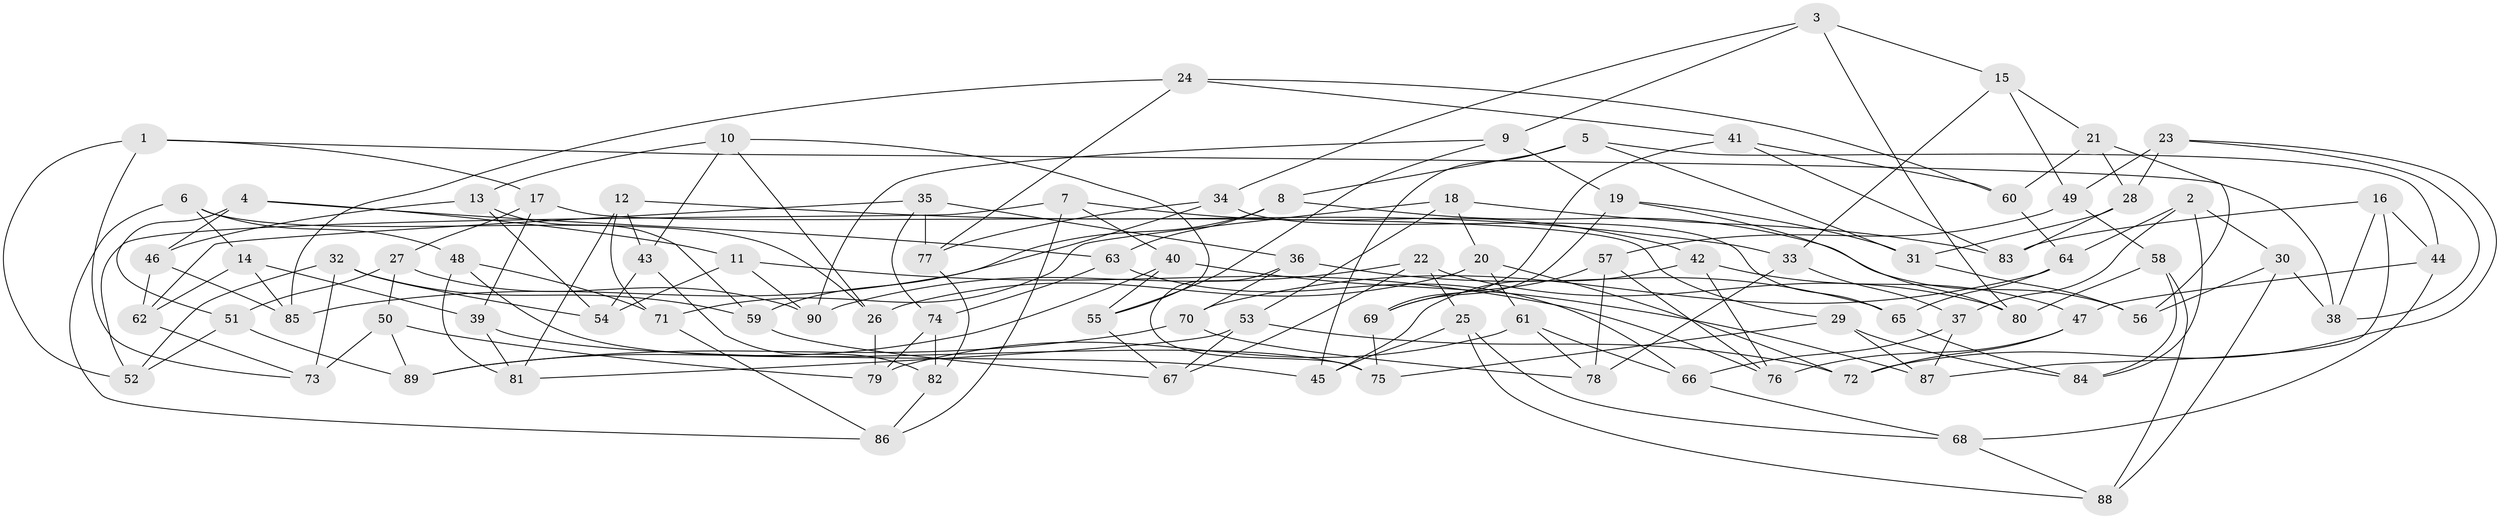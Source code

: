 // Generated by graph-tools (version 1.1) at 2025/11/02/27/25 16:11:46]
// undirected, 90 vertices, 180 edges
graph export_dot {
graph [start="1"]
  node [color=gray90,style=filled];
  1;
  2;
  3;
  4;
  5;
  6;
  7;
  8;
  9;
  10;
  11;
  12;
  13;
  14;
  15;
  16;
  17;
  18;
  19;
  20;
  21;
  22;
  23;
  24;
  25;
  26;
  27;
  28;
  29;
  30;
  31;
  32;
  33;
  34;
  35;
  36;
  37;
  38;
  39;
  40;
  41;
  42;
  43;
  44;
  45;
  46;
  47;
  48;
  49;
  50;
  51;
  52;
  53;
  54;
  55;
  56;
  57;
  58;
  59;
  60;
  61;
  62;
  63;
  64;
  65;
  66;
  67;
  68;
  69;
  70;
  71;
  72;
  73;
  74;
  75;
  76;
  77;
  78;
  79;
  80;
  81;
  82;
  83;
  84;
  85;
  86;
  87;
  88;
  89;
  90;
  1 -- 17;
  1 -- 73;
  1 -- 38;
  1 -- 52;
  2 -- 84;
  2 -- 37;
  2 -- 64;
  2 -- 30;
  3 -- 34;
  3 -- 80;
  3 -- 9;
  3 -- 15;
  4 -- 63;
  4 -- 11;
  4 -- 51;
  4 -- 46;
  5 -- 8;
  5 -- 44;
  5 -- 45;
  5 -- 31;
  6 -- 14;
  6 -- 48;
  6 -- 86;
  6 -- 26;
  7 -- 42;
  7 -- 86;
  7 -- 52;
  7 -- 40;
  8 -- 56;
  8 -- 63;
  8 -- 85;
  9 -- 19;
  9 -- 90;
  9 -- 55;
  10 -- 13;
  10 -- 26;
  10 -- 55;
  10 -- 43;
  11 -- 90;
  11 -- 54;
  11 -- 76;
  12 -- 71;
  12 -- 43;
  12 -- 33;
  12 -- 81;
  13 -- 46;
  13 -- 59;
  13 -- 54;
  14 -- 39;
  14 -- 62;
  14 -- 85;
  15 -- 21;
  15 -- 49;
  15 -- 33;
  16 -- 38;
  16 -- 83;
  16 -- 87;
  16 -- 44;
  17 -- 27;
  17 -- 39;
  17 -- 29;
  18 -- 53;
  18 -- 71;
  18 -- 20;
  18 -- 83;
  19 -- 69;
  19 -- 31;
  19 -- 80;
  20 -- 26;
  20 -- 72;
  20 -- 61;
  21 -- 56;
  21 -- 28;
  21 -- 60;
  22 -- 80;
  22 -- 25;
  22 -- 67;
  22 -- 90;
  23 -- 72;
  23 -- 38;
  23 -- 49;
  23 -- 28;
  24 -- 77;
  24 -- 41;
  24 -- 85;
  24 -- 60;
  25 -- 68;
  25 -- 88;
  25 -- 45;
  26 -- 79;
  27 -- 90;
  27 -- 50;
  27 -- 51;
  28 -- 83;
  28 -- 31;
  29 -- 87;
  29 -- 75;
  29 -- 84;
  30 -- 56;
  30 -- 88;
  30 -- 38;
  31 -- 56;
  32 -- 54;
  32 -- 59;
  32 -- 52;
  32 -- 73;
  33 -- 78;
  33 -- 37;
  34 -- 65;
  34 -- 59;
  34 -- 77;
  35 -- 36;
  35 -- 74;
  35 -- 77;
  35 -- 62;
  36 -- 70;
  36 -- 75;
  36 -- 65;
  37 -- 87;
  37 -- 66;
  39 -- 45;
  39 -- 81;
  40 -- 89;
  40 -- 87;
  40 -- 55;
  41 -- 83;
  41 -- 60;
  41 -- 69;
  42 -- 76;
  42 -- 47;
  42 -- 45;
  43 -- 82;
  43 -- 54;
  44 -- 68;
  44 -- 47;
  46 -- 85;
  46 -- 62;
  47 -- 72;
  47 -- 76;
  48 -- 71;
  48 -- 81;
  48 -- 75;
  49 -- 58;
  49 -- 57;
  50 -- 89;
  50 -- 79;
  50 -- 73;
  51 -- 89;
  51 -- 52;
  53 -- 72;
  53 -- 67;
  53 -- 81;
  55 -- 67;
  57 -- 78;
  57 -- 76;
  57 -- 69;
  58 -- 84;
  58 -- 88;
  58 -- 80;
  59 -- 67;
  60 -- 64;
  61 -- 66;
  61 -- 79;
  61 -- 78;
  62 -- 73;
  63 -- 74;
  63 -- 66;
  64 -- 65;
  64 -- 70;
  65 -- 84;
  66 -- 68;
  68 -- 88;
  69 -- 75;
  70 -- 78;
  70 -- 89;
  71 -- 86;
  74 -- 79;
  74 -- 82;
  77 -- 82;
  82 -- 86;
}
